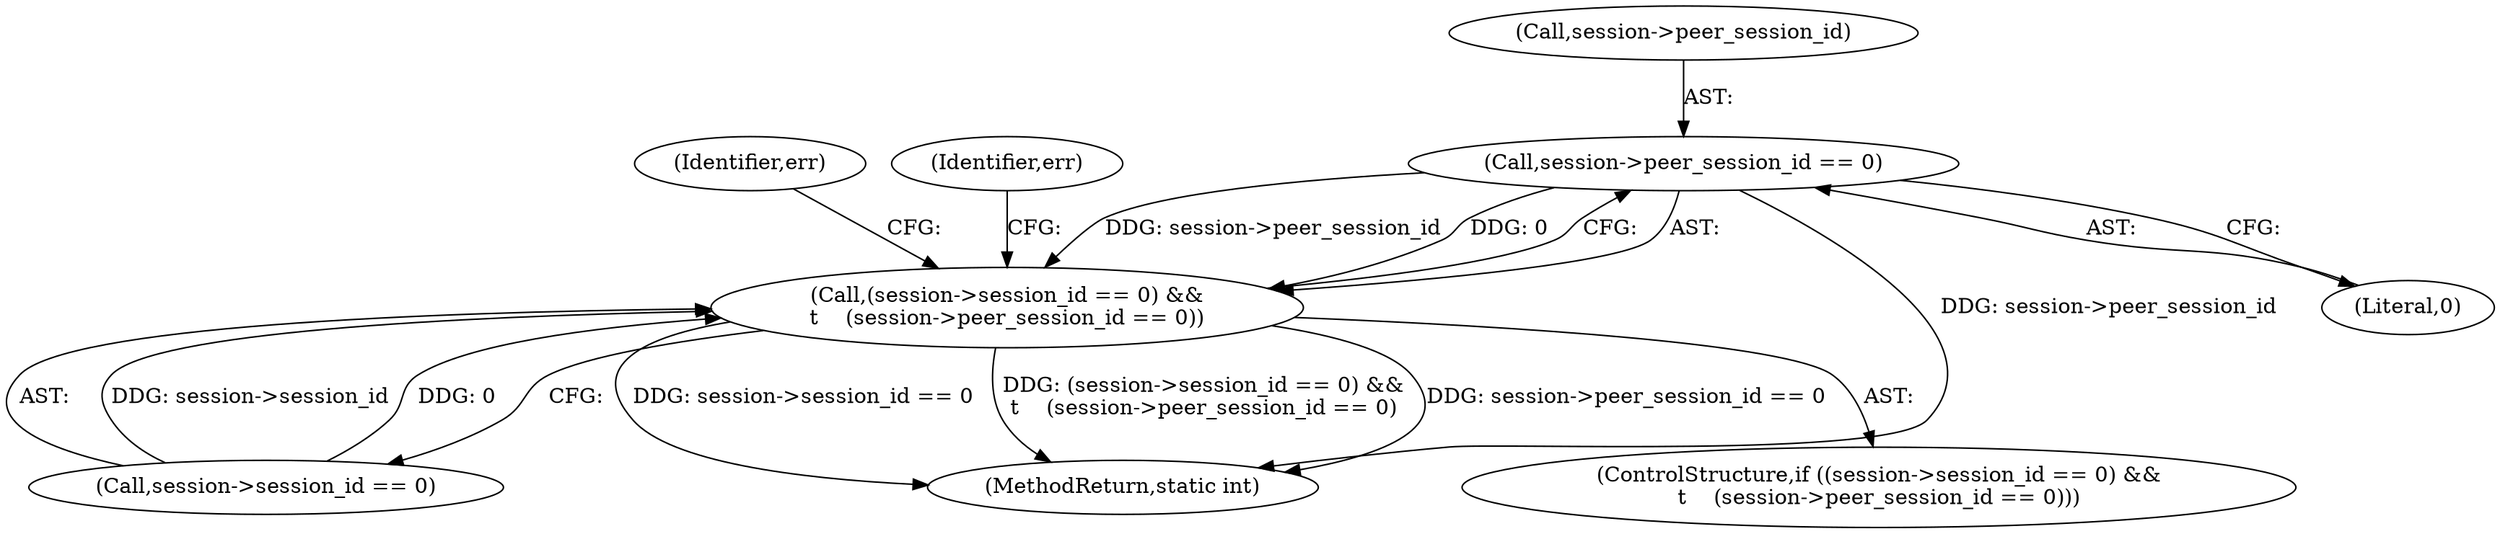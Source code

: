 digraph "0_linux_3cf521f7dc87c031617fd47e4b7aa2593c2f3daf@pointer" {
"1000181" [label="(Call,session->peer_session_id == 0)"];
"1000175" [label="(Call,(session->session_id == 0) &&\n\t    (session->peer_session_id == 0))"];
"1000250" [label="(MethodReturn,static int)"];
"1000175" [label="(Call,(session->session_id == 0) &&\n\t    (session->peer_session_id == 0))"];
"1000176" [label="(Call,session->session_id == 0)"];
"1000188" [label="(Identifier,err)"];
"1000182" [label="(Call,session->peer_session_id)"];
"1000216" [label="(Identifier,err)"];
"1000181" [label="(Call,session->peer_session_id == 0)"];
"1000185" [label="(Literal,0)"];
"1000174" [label="(ControlStructure,if ((session->session_id == 0) &&\n\t    (session->peer_session_id == 0)))"];
"1000181" -> "1000175"  [label="AST: "];
"1000181" -> "1000185"  [label="CFG: "];
"1000182" -> "1000181"  [label="AST: "];
"1000185" -> "1000181"  [label="AST: "];
"1000175" -> "1000181"  [label="CFG: "];
"1000181" -> "1000250"  [label="DDG: session->peer_session_id"];
"1000181" -> "1000175"  [label="DDG: session->peer_session_id"];
"1000181" -> "1000175"  [label="DDG: 0"];
"1000175" -> "1000174"  [label="AST: "];
"1000175" -> "1000176"  [label="CFG: "];
"1000176" -> "1000175"  [label="AST: "];
"1000188" -> "1000175"  [label="CFG: "];
"1000216" -> "1000175"  [label="CFG: "];
"1000175" -> "1000250"  [label="DDG: session->peer_session_id == 0"];
"1000175" -> "1000250"  [label="DDG: session->session_id == 0"];
"1000175" -> "1000250"  [label="DDG: (session->session_id == 0) &&\n\t    (session->peer_session_id == 0)"];
"1000176" -> "1000175"  [label="DDG: session->session_id"];
"1000176" -> "1000175"  [label="DDG: 0"];
}
